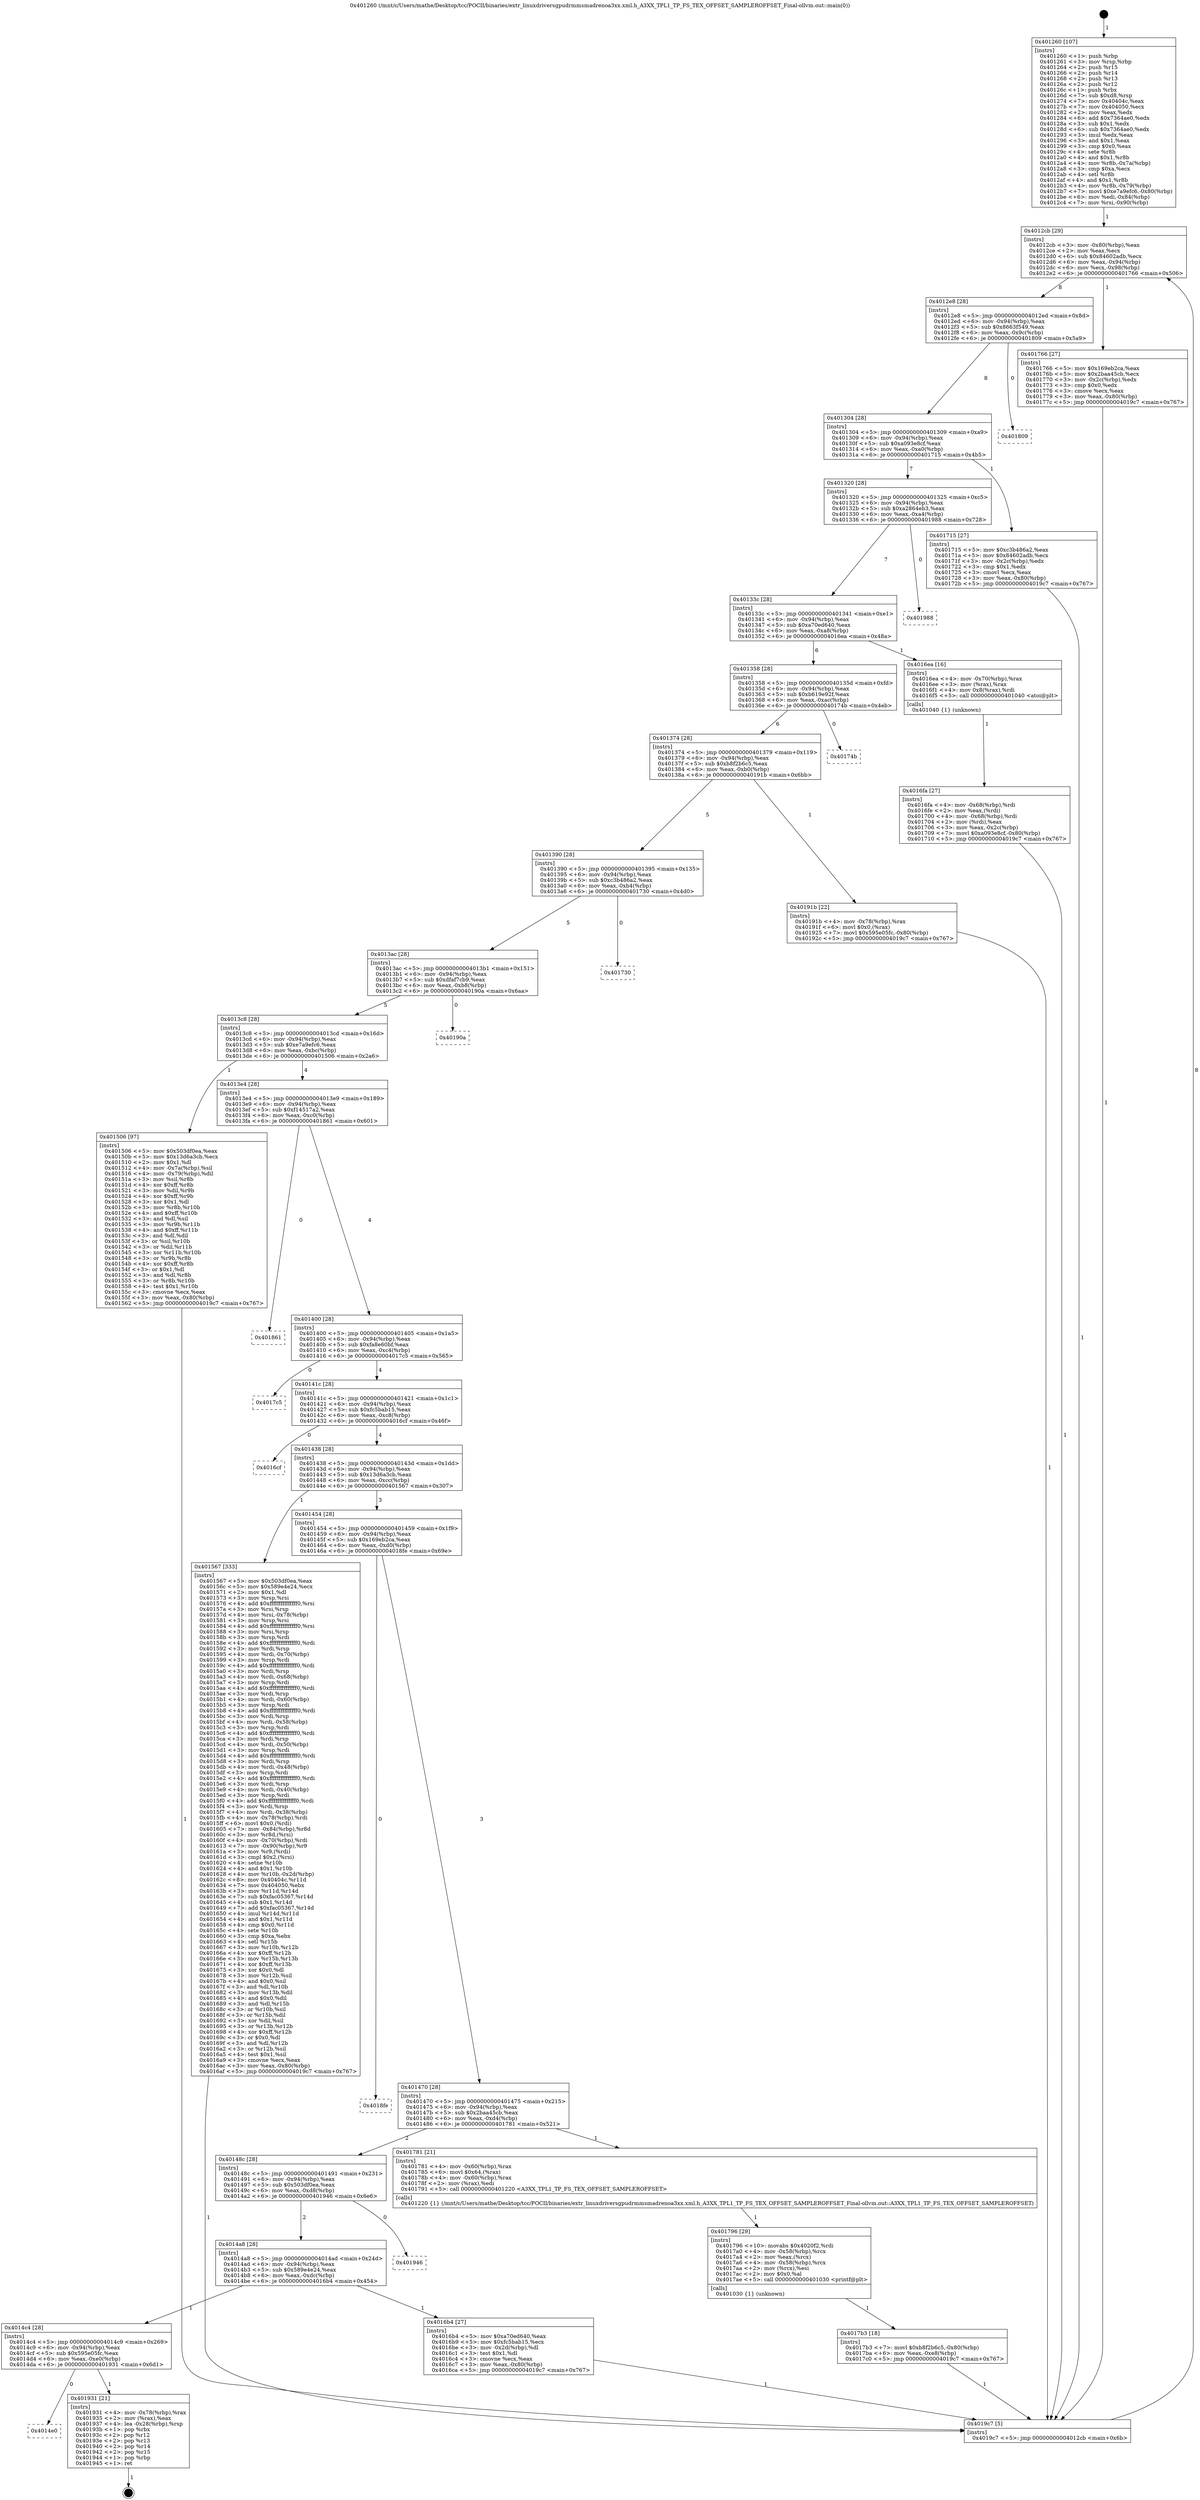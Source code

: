 digraph "0x401260" {
  label = "0x401260 (/mnt/c/Users/mathe/Desktop/tcc/POCII/binaries/extr_linuxdriversgpudrmmsmadrenoa3xx.xml.h_A3XX_TPL1_TP_FS_TEX_OFFSET_SAMPLEROFFSET_Final-ollvm.out::main(0))"
  labelloc = "t"
  node[shape=record]

  Entry [label="",width=0.3,height=0.3,shape=circle,fillcolor=black,style=filled]
  "0x4012cb" [label="{
     0x4012cb [29]\l
     | [instrs]\l
     &nbsp;&nbsp;0x4012cb \<+3\>: mov -0x80(%rbp),%eax\l
     &nbsp;&nbsp;0x4012ce \<+2\>: mov %eax,%ecx\l
     &nbsp;&nbsp;0x4012d0 \<+6\>: sub $0x84602adb,%ecx\l
     &nbsp;&nbsp;0x4012d6 \<+6\>: mov %eax,-0x94(%rbp)\l
     &nbsp;&nbsp;0x4012dc \<+6\>: mov %ecx,-0x98(%rbp)\l
     &nbsp;&nbsp;0x4012e2 \<+6\>: je 0000000000401766 \<main+0x506\>\l
  }"]
  "0x401766" [label="{
     0x401766 [27]\l
     | [instrs]\l
     &nbsp;&nbsp;0x401766 \<+5\>: mov $0x169eb2ca,%eax\l
     &nbsp;&nbsp;0x40176b \<+5\>: mov $0x2baa45cb,%ecx\l
     &nbsp;&nbsp;0x401770 \<+3\>: mov -0x2c(%rbp),%edx\l
     &nbsp;&nbsp;0x401773 \<+3\>: cmp $0x0,%edx\l
     &nbsp;&nbsp;0x401776 \<+3\>: cmove %ecx,%eax\l
     &nbsp;&nbsp;0x401779 \<+3\>: mov %eax,-0x80(%rbp)\l
     &nbsp;&nbsp;0x40177c \<+5\>: jmp 00000000004019c7 \<main+0x767\>\l
  }"]
  "0x4012e8" [label="{
     0x4012e8 [28]\l
     | [instrs]\l
     &nbsp;&nbsp;0x4012e8 \<+5\>: jmp 00000000004012ed \<main+0x8d\>\l
     &nbsp;&nbsp;0x4012ed \<+6\>: mov -0x94(%rbp),%eax\l
     &nbsp;&nbsp;0x4012f3 \<+5\>: sub $0x8663f549,%eax\l
     &nbsp;&nbsp;0x4012f8 \<+6\>: mov %eax,-0x9c(%rbp)\l
     &nbsp;&nbsp;0x4012fe \<+6\>: je 0000000000401809 \<main+0x5a9\>\l
  }"]
  Exit [label="",width=0.3,height=0.3,shape=circle,fillcolor=black,style=filled,peripheries=2]
  "0x401809" [label="{
     0x401809\l
  }", style=dashed]
  "0x401304" [label="{
     0x401304 [28]\l
     | [instrs]\l
     &nbsp;&nbsp;0x401304 \<+5\>: jmp 0000000000401309 \<main+0xa9\>\l
     &nbsp;&nbsp;0x401309 \<+6\>: mov -0x94(%rbp),%eax\l
     &nbsp;&nbsp;0x40130f \<+5\>: sub $0xa093e8cf,%eax\l
     &nbsp;&nbsp;0x401314 \<+6\>: mov %eax,-0xa0(%rbp)\l
     &nbsp;&nbsp;0x40131a \<+6\>: je 0000000000401715 \<main+0x4b5\>\l
  }"]
  "0x4014e0" [label="{
     0x4014e0\l
  }", style=dashed]
  "0x401715" [label="{
     0x401715 [27]\l
     | [instrs]\l
     &nbsp;&nbsp;0x401715 \<+5\>: mov $0xc3b486a2,%eax\l
     &nbsp;&nbsp;0x40171a \<+5\>: mov $0x84602adb,%ecx\l
     &nbsp;&nbsp;0x40171f \<+3\>: mov -0x2c(%rbp),%edx\l
     &nbsp;&nbsp;0x401722 \<+3\>: cmp $0x1,%edx\l
     &nbsp;&nbsp;0x401725 \<+3\>: cmovl %ecx,%eax\l
     &nbsp;&nbsp;0x401728 \<+3\>: mov %eax,-0x80(%rbp)\l
     &nbsp;&nbsp;0x40172b \<+5\>: jmp 00000000004019c7 \<main+0x767\>\l
  }"]
  "0x401320" [label="{
     0x401320 [28]\l
     | [instrs]\l
     &nbsp;&nbsp;0x401320 \<+5\>: jmp 0000000000401325 \<main+0xc5\>\l
     &nbsp;&nbsp;0x401325 \<+6\>: mov -0x94(%rbp),%eax\l
     &nbsp;&nbsp;0x40132b \<+5\>: sub $0xa2864eb3,%eax\l
     &nbsp;&nbsp;0x401330 \<+6\>: mov %eax,-0xa4(%rbp)\l
     &nbsp;&nbsp;0x401336 \<+6\>: je 0000000000401988 \<main+0x728\>\l
  }"]
  "0x401931" [label="{
     0x401931 [21]\l
     | [instrs]\l
     &nbsp;&nbsp;0x401931 \<+4\>: mov -0x78(%rbp),%rax\l
     &nbsp;&nbsp;0x401935 \<+2\>: mov (%rax),%eax\l
     &nbsp;&nbsp;0x401937 \<+4\>: lea -0x28(%rbp),%rsp\l
     &nbsp;&nbsp;0x40193b \<+1\>: pop %rbx\l
     &nbsp;&nbsp;0x40193c \<+2\>: pop %r12\l
     &nbsp;&nbsp;0x40193e \<+2\>: pop %r13\l
     &nbsp;&nbsp;0x401940 \<+2\>: pop %r14\l
     &nbsp;&nbsp;0x401942 \<+2\>: pop %r15\l
     &nbsp;&nbsp;0x401944 \<+1\>: pop %rbp\l
     &nbsp;&nbsp;0x401945 \<+1\>: ret\l
  }"]
  "0x401988" [label="{
     0x401988\l
  }", style=dashed]
  "0x40133c" [label="{
     0x40133c [28]\l
     | [instrs]\l
     &nbsp;&nbsp;0x40133c \<+5\>: jmp 0000000000401341 \<main+0xe1\>\l
     &nbsp;&nbsp;0x401341 \<+6\>: mov -0x94(%rbp),%eax\l
     &nbsp;&nbsp;0x401347 \<+5\>: sub $0xa70ed640,%eax\l
     &nbsp;&nbsp;0x40134c \<+6\>: mov %eax,-0xa8(%rbp)\l
     &nbsp;&nbsp;0x401352 \<+6\>: je 00000000004016ea \<main+0x48a\>\l
  }"]
  "0x4017b3" [label="{
     0x4017b3 [18]\l
     | [instrs]\l
     &nbsp;&nbsp;0x4017b3 \<+7\>: movl $0xb8f2b6c5,-0x80(%rbp)\l
     &nbsp;&nbsp;0x4017ba \<+6\>: mov %eax,-0xe8(%rbp)\l
     &nbsp;&nbsp;0x4017c0 \<+5\>: jmp 00000000004019c7 \<main+0x767\>\l
  }"]
  "0x4016ea" [label="{
     0x4016ea [16]\l
     | [instrs]\l
     &nbsp;&nbsp;0x4016ea \<+4\>: mov -0x70(%rbp),%rax\l
     &nbsp;&nbsp;0x4016ee \<+3\>: mov (%rax),%rax\l
     &nbsp;&nbsp;0x4016f1 \<+4\>: mov 0x8(%rax),%rdi\l
     &nbsp;&nbsp;0x4016f5 \<+5\>: call 0000000000401040 \<atoi@plt\>\l
     | [calls]\l
     &nbsp;&nbsp;0x401040 \{1\} (unknown)\l
  }"]
  "0x401358" [label="{
     0x401358 [28]\l
     | [instrs]\l
     &nbsp;&nbsp;0x401358 \<+5\>: jmp 000000000040135d \<main+0xfd\>\l
     &nbsp;&nbsp;0x40135d \<+6\>: mov -0x94(%rbp),%eax\l
     &nbsp;&nbsp;0x401363 \<+5\>: sub $0xb619e92f,%eax\l
     &nbsp;&nbsp;0x401368 \<+6\>: mov %eax,-0xac(%rbp)\l
     &nbsp;&nbsp;0x40136e \<+6\>: je 000000000040174b \<main+0x4eb\>\l
  }"]
  "0x401796" [label="{
     0x401796 [29]\l
     | [instrs]\l
     &nbsp;&nbsp;0x401796 \<+10\>: movabs $0x4020f2,%rdi\l
     &nbsp;&nbsp;0x4017a0 \<+4\>: mov -0x58(%rbp),%rcx\l
     &nbsp;&nbsp;0x4017a4 \<+2\>: mov %eax,(%rcx)\l
     &nbsp;&nbsp;0x4017a6 \<+4\>: mov -0x58(%rbp),%rcx\l
     &nbsp;&nbsp;0x4017aa \<+2\>: mov (%rcx),%esi\l
     &nbsp;&nbsp;0x4017ac \<+2\>: mov $0x0,%al\l
     &nbsp;&nbsp;0x4017ae \<+5\>: call 0000000000401030 \<printf@plt\>\l
     | [calls]\l
     &nbsp;&nbsp;0x401030 \{1\} (unknown)\l
  }"]
  "0x40174b" [label="{
     0x40174b\l
  }", style=dashed]
  "0x401374" [label="{
     0x401374 [28]\l
     | [instrs]\l
     &nbsp;&nbsp;0x401374 \<+5\>: jmp 0000000000401379 \<main+0x119\>\l
     &nbsp;&nbsp;0x401379 \<+6\>: mov -0x94(%rbp),%eax\l
     &nbsp;&nbsp;0x40137f \<+5\>: sub $0xb8f2b6c5,%eax\l
     &nbsp;&nbsp;0x401384 \<+6\>: mov %eax,-0xb0(%rbp)\l
     &nbsp;&nbsp;0x40138a \<+6\>: je 000000000040191b \<main+0x6bb\>\l
  }"]
  "0x4016fa" [label="{
     0x4016fa [27]\l
     | [instrs]\l
     &nbsp;&nbsp;0x4016fa \<+4\>: mov -0x68(%rbp),%rdi\l
     &nbsp;&nbsp;0x4016fe \<+2\>: mov %eax,(%rdi)\l
     &nbsp;&nbsp;0x401700 \<+4\>: mov -0x68(%rbp),%rdi\l
     &nbsp;&nbsp;0x401704 \<+2\>: mov (%rdi),%eax\l
     &nbsp;&nbsp;0x401706 \<+3\>: mov %eax,-0x2c(%rbp)\l
     &nbsp;&nbsp;0x401709 \<+7\>: movl $0xa093e8cf,-0x80(%rbp)\l
     &nbsp;&nbsp;0x401710 \<+5\>: jmp 00000000004019c7 \<main+0x767\>\l
  }"]
  "0x40191b" [label="{
     0x40191b [22]\l
     | [instrs]\l
     &nbsp;&nbsp;0x40191b \<+4\>: mov -0x78(%rbp),%rax\l
     &nbsp;&nbsp;0x40191f \<+6\>: movl $0x0,(%rax)\l
     &nbsp;&nbsp;0x401925 \<+7\>: movl $0x595e05fc,-0x80(%rbp)\l
     &nbsp;&nbsp;0x40192c \<+5\>: jmp 00000000004019c7 \<main+0x767\>\l
  }"]
  "0x401390" [label="{
     0x401390 [28]\l
     | [instrs]\l
     &nbsp;&nbsp;0x401390 \<+5\>: jmp 0000000000401395 \<main+0x135\>\l
     &nbsp;&nbsp;0x401395 \<+6\>: mov -0x94(%rbp),%eax\l
     &nbsp;&nbsp;0x40139b \<+5\>: sub $0xc3b486a2,%eax\l
     &nbsp;&nbsp;0x4013a0 \<+6\>: mov %eax,-0xb4(%rbp)\l
     &nbsp;&nbsp;0x4013a6 \<+6\>: je 0000000000401730 \<main+0x4d0\>\l
  }"]
  "0x4014c4" [label="{
     0x4014c4 [28]\l
     | [instrs]\l
     &nbsp;&nbsp;0x4014c4 \<+5\>: jmp 00000000004014c9 \<main+0x269\>\l
     &nbsp;&nbsp;0x4014c9 \<+6\>: mov -0x94(%rbp),%eax\l
     &nbsp;&nbsp;0x4014cf \<+5\>: sub $0x595e05fc,%eax\l
     &nbsp;&nbsp;0x4014d4 \<+6\>: mov %eax,-0xe0(%rbp)\l
     &nbsp;&nbsp;0x4014da \<+6\>: je 0000000000401931 \<main+0x6d1\>\l
  }"]
  "0x401730" [label="{
     0x401730\l
  }", style=dashed]
  "0x4013ac" [label="{
     0x4013ac [28]\l
     | [instrs]\l
     &nbsp;&nbsp;0x4013ac \<+5\>: jmp 00000000004013b1 \<main+0x151\>\l
     &nbsp;&nbsp;0x4013b1 \<+6\>: mov -0x94(%rbp),%eax\l
     &nbsp;&nbsp;0x4013b7 \<+5\>: sub $0xdfaf7cb9,%eax\l
     &nbsp;&nbsp;0x4013bc \<+6\>: mov %eax,-0xb8(%rbp)\l
     &nbsp;&nbsp;0x4013c2 \<+6\>: je 000000000040190a \<main+0x6aa\>\l
  }"]
  "0x4016b4" [label="{
     0x4016b4 [27]\l
     | [instrs]\l
     &nbsp;&nbsp;0x4016b4 \<+5\>: mov $0xa70ed640,%eax\l
     &nbsp;&nbsp;0x4016b9 \<+5\>: mov $0xfc5bab15,%ecx\l
     &nbsp;&nbsp;0x4016be \<+3\>: mov -0x2d(%rbp),%dl\l
     &nbsp;&nbsp;0x4016c1 \<+3\>: test $0x1,%dl\l
     &nbsp;&nbsp;0x4016c4 \<+3\>: cmovne %ecx,%eax\l
     &nbsp;&nbsp;0x4016c7 \<+3\>: mov %eax,-0x80(%rbp)\l
     &nbsp;&nbsp;0x4016ca \<+5\>: jmp 00000000004019c7 \<main+0x767\>\l
  }"]
  "0x40190a" [label="{
     0x40190a\l
  }", style=dashed]
  "0x4013c8" [label="{
     0x4013c8 [28]\l
     | [instrs]\l
     &nbsp;&nbsp;0x4013c8 \<+5\>: jmp 00000000004013cd \<main+0x16d\>\l
     &nbsp;&nbsp;0x4013cd \<+6\>: mov -0x94(%rbp),%eax\l
     &nbsp;&nbsp;0x4013d3 \<+5\>: sub $0xe7a9efc6,%eax\l
     &nbsp;&nbsp;0x4013d8 \<+6\>: mov %eax,-0xbc(%rbp)\l
     &nbsp;&nbsp;0x4013de \<+6\>: je 0000000000401506 \<main+0x2a6\>\l
  }"]
  "0x4014a8" [label="{
     0x4014a8 [28]\l
     | [instrs]\l
     &nbsp;&nbsp;0x4014a8 \<+5\>: jmp 00000000004014ad \<main+0x24d\>\l
     &nbsp;&nbsp;0x4014ad \<+6\>: mov -0x94(%rbp),%eax\l
     &nbsp;&nbsp;0x4014b3 \<+5\>: sub $0x589e4e24,%eax\l
     &nbsp;&nbsp;0x4014b8 \<+6\>: mov %eax,-0xdc(%rbp)\l
     &nbsp;&nbsp;0x4014be \<+6\>: je 00000000004016b4 \<main+0x454\>\l
  }"]
  "0x401506" [label="{
     0x401506 [97]\l
     | [instrs]\l
     &nbsp;&nbsp;0x401506 \<+5\>: mov $0x503df0ea,%eax\l
     &nbsp;&nbsp;0x40150b \<+5\>: mov $0x13d6a3cb,%ecx\l
     &nbsp;&nbsp;0x401510 \<+2\>: mov $0x1,%dl\l
     &nbsp;&nbsp;0x401512 \<+4\>: mov -0x7a(%rbp),%sil\l
     &nbsp;&nbsp;0x401516 \<+4\>: mov -0x79(%rbp),%dil\l
     &nbsp;&nbsp;0x40151a \<+3\>: mov %sil,%r8b\l
     &nbsp;&nbsp;0x40151d \<+4\>: xor $0xff,%r8b\l
     &nbsp;&nbsp;0x401521 \<+3\>: mov %dil,%r9b\l
     &nbsp;&nbsp;0x401524 \<+4\>: xor $0xff,%r9b\l
     &nbsp;&nbsp;0x401528 \<+3\>: xor $0x1,%dl\l
     &nbsp;&nbsp;0x40152b \<+3\>: mov %r8b,%r10b\l
     &nbsp;&nbsp;0x40152e \<+4\>: and $0xff,%r10b\l
     &nbsp;&nbsp;0x401532 \<+3\>: and %dl,%sil\l
     &nbsp;&nbsp;0x401535 \<+3\>: mov %r9b,%r11b\l
     &nbsp;&nbsp;0x401538 \<+4\>: and $0xff,%r11b\l
     &nbsp;&nbsp;0x40153c \<+3\>: and %dl,%dil\l
     &nbsp;&nbsp;0x40153f \<+3\>: or %sil,%r10b\l
     &nbsp;&nbsp;0x401542 \<+3\>: or %dil,%r11b\l
     &nbsp;&nbsp;0x401545 \<+3\>: xor %r11b,%r10b\l
     &nbsp;&nbsp;0x401548 \<+3\>: or %r9b,%r8b\l
     &nbsp;&nbsp;0x40154b \<+4\>: xor $0xff,%r8b\l
     &nbsp;&nbsp;0x40154f \<+3\>: or $0x1,%dl\l
     &nbsp;&nbsp;0x401552 \<+3\>: and %dl,%r8b\l
     &nbsp;&nbsp;0x401555 \<+3\>: or %r8b,%r10b\l
     &nbsp;&nbsp;0x401558 \<+4\>: test $0x1,%r10b\l
     &nbsp;&nbsp;0x40155c \<+3\>: cmovne %ecx,%eax\l
     &nbsp;&nbsp;0x40155f \<+3\>: mov %eax,-0x80(%rbp)\l
     &nbsp;&nbsp;0x401562 \<+5\>: jmp 00000000004019c7 \<main+0x767\>\l
  }"]
  "0x4013e4" [label="{
     0x4013e4 [28]\l
     | [instrs]\l
     &nbsp;&nbsp;0x4013e4 \<+5\>: jmp 00000000004013e9 \<main+0x189\>\l
     &nbsp;&nbsp;0x4013e9 \<+6\>: mov -0x94(%rbp),%eax\l
     &nbsp;&nbsp;0x4013ef \<+5\>: sub $0xf14517a2,%eax\l
     &nbsp;&nbsp;0x4013f4 \<+6\>: mov %eax,-0xc0(%rbp)\l
     &nbsp;&nbsp;0x4013fa \<+6\>: je 0000000000401861 \<main+0x601\>\l
  }"]
  "0x4019c7" [label="{
     0x4019c7 [5]\l
     | [instrs]\l
     &nbsp;&nbsp;0x4019c7 \<+5\>: jmp 00000000004012cb \<main+0x6b\>\l
  }"]
  "0x401260" [label="{
     0x401260 [107]\l
     | [instrs]\l
     &nbsp;&nbsp;0x401260 \<+1\>: push %rbp\l
     &nbsp;&nbsp;0x401261 \<+3\>: mov %rsp,%rbp\l
     &nbsp;&nbsp;0x401264 \<+2\>: push %r15\l
     &nbsp;&nbsp;0x401266 \<+2\>: push %r14\l
     &nbsp;&nbsp;0x401268 \<+2\>: push %r13\l
     &nbsp;&nbsp;0x40126a \<+2\>: push %r12\l
     &nbsp;&nbsp;0x40126c \<+1\>: push %rbx\l
     &nbsp;&nbsp;0x40126d \<+7\>: sub $0xd8,%rsp\l
     &nbsp;&nbsp;0x401274 \<+7\>: mov 0x40404c,%eax\l
     &nbsp;&nbsp;0x40127b \<+7\>: mov 0x404050,%ecx\l
     &nbsp;&nbsp;0x401282 \<+2\>: mov %eax,%edx\l
     &nbsp;&nbsp;0x401284 \<+6\>: add $0x7364ae0,%edx\l
     &nbsp;&nbsp;0x40128a \<+3\>: sub $0x1,%edx\l
     &nbsp;&nbsp;0x40128d \<+6\>: sub $0x7364ae0,%edx\l
     &nbsp;&nbsp;0x401293 \<+3\>: imul %edx,%eax\l
     &nbsp;&nbsp;0x401296 \<+3\>: and $0x1,%eax\l
     &nbsp;&nbsp;0x401299 \<+3\>: cmp $0x0,%eax\l
     &nbsp;&nbsp;0x40129c \<+4\>: sete %r8b\l
     &nbsp;&nbsp;0x4012a0 \<+4\>: and $0x1,%r8b\l
     &nbsp;&nbsp;0x4012a4 \<+4\>: mov %r8b,-0x7a(%rbp)\l
     &nbsp;&nbsp;0x4012a8 \<+3\>: cmp $0xa,%ecx\l
     &nbsp;&nbsp;0x4012ab \<+4\>: setl %r8b\l
     &nbsp;&nbsp;0x4012af \<+4\>: and $0x1,%r8b\l
     &nbsp;&nbsp;0x4012b3 \<+4\>: mov %r8b,-0x79(%rbp)\l
     &nbsp;&nbsp;0x4012b7 \<+7\>: movl $0xe7a9efc6,-0x80(%rbp)\l
     &nbsp;&nbsp;0x4012be \<+6\>: mov %edi,-0x84(%rbp)\l
     &nbsp;&nbsp;0x4012c4 \<+7\>: mov %rsi,-0x90(%rbp)\l
  }"]
  "0x401946" [label="{
     0x401946\l
  }", style=dashed]
  "0x401861" [label="{
     0x401861\l
  }", style=dashed]
  "0x401400" [label="{
     0x401400 [28]\l
     | [instrs]\l
     &nbsp;&nbsp;0x401400 \<+5\>: jmp 0000000000401405 \<main+0x1a5\>\l
     &nbsp;&nbsp;0x401405 \<+6\>: mov -0x94(%rbp),%eax\l
     &nbsp;&nbsp;0x40140b \<+5\>: sub $0xfa8e60bf,%eax\l
     &nbsp;&nbsp;0x401410 \<+6\>: mov %eax,-0xc4(%rbp)\l
     &nbsp;&nbsp;0x401416 \<+6\>: je 00000000004017c5 \<main+0x565\>\l
  }"]
  "0x40148c" [label="{
     0x40148c [28]\l
     | [instrs]\l
     &nbsp;&nbsp;0x40148c \<+5\>: jmp 0000000000401491 \<main+0x231\>\l
     &nbsp;&nbsp;0x401491 \<+6\>: mov -0x94(%rbp),%eax\l
     &nbsp;&nbsp;0x401497 \<+5\>: sub $0x503df0ea,%eax\l
     &nbsp;&nbsp;0x40149c \<+6\>: mov %eax,-0xd8(%rbp)\l
     &nbsp;&nbsp;0x4014a2 \<+6\>: je 0000000000401946 \<main+0x6e6\>\l
  }"]
  "0x4017c5" [label="{
     0x4017c5\l
  }", style=dashed]
  "0x40141c" [label="{
     0x40141c [28]\l
     | [instrs]\l
     &nbsp;&nbsp;0x40141c \<+5\>: jmp 0000000000401421 \<main+0x1c1\>\l
     &nbsp;&nbsp;0x401421 \<+6\>: mov -0x94(%rbp),%eax\l
     &nbsp;&nbsp;0x401427 \<+5\>: sub $0xfc5bab15,%eax\l
     &nbsp;&nbsp;0x40142c \<+6\>: mov %eax,-0xc8(%rbp)\l
     &nbsp;&nbsp;0x401432 \<+6\>: je 00000000004016cf \<main+0x46f\>\l
  }"]
  "0x401781" [label="{
     0x401781 [21]\l
     | [instrs]\l
     &nbsp;&nbsp;0x401781 \<+4\>: mov -0x60(%rbp),%rax\l
     &nbsp;&nbsp;0x401785 \<+6\>: movl $0x64,(%rax)\l
     &nbsp;&nbsp;0x40178b \<+4\>: mov -0x60(%rbp),%rax\l
     &nbsp;&nbsp;0x40178f \<+2\>: mov (%rax),%edi\l
     &nbsp;&nbsp;0x401791 \<+5\>: call 0000000000401220 \<A3XX_TPL1_TP_FS_TEX_OFFSET_SAMPLEROFFSET\>\l
     | [calls]\l
     &nbsp;&nbsp;0x401220 \{1\} (/mnt/c/Users/mathe/Desktop/tcc/POCII/binaries/extr_linuxdriversgpudrmmsmadrenoa3xx.xml.h_A3XX_TPL1_TP_FS_TEX_OFFSET_SAMPLEROFFSET_Final-ollvm.out::A3XX_TPL1_TP_FS_TEX_OFFSET_SAMPLEROFFSET)\l
  }"]
  "0x4016cf" [label="{
     0x4016cf\l
  }", style=dashed]
  "0x401438" [label="{
     0x401438 [28]\l
     | [instrs]\l
     &nbsp;&nbsp;0x401438 \<+5\>: jmp 000000000040143d \<main+0x1dd\>\l
     &nbsp;&nbsp;0x40143d \<+6\>: mov -0x94(%rbp),%eax\l
     &nbsp;&nbsp;0x401443 \<+5\>: sub $0x13d6a3cb,%eax\l
     &nbsp;&nbsp;0x401448 \<+6\>: mov %eax,-0xcc(%rbp)\l
     &nbsp;&nbsp;0x40144e \<+6\>: je 0000000000401567 \<main+0x307\>\l
  }"]
  "0x401470" [label="{
     0x401470 [28]\l
     | [instrs]\l
     &nbsp;&nbsp;0x401470 \<+5\>: jmp 0000000000401475 \<main+0x215\>\l
     &nbsp;&nbsp;0x401475 \<+6\>: mov -0x94(%rbp),%eax\l
     &nbsp;&nbsp;0x40147b \<+5\>: sub $0x2baa45cb,%eax\l
     &nbsp;&nbsp;0x401480 \<+6\>: mov %eax,-0xd4(%rbp)\l
     &nbsp;&nbsp;0x401486 \<+6\>: je 0000000000401781 \<main+0x521\>\l
  }"]
  "0x401567" [label="{
     0x401567 [333]\l
     | [instrs]\l
     &nbsp;&nbsp;0x401567 \<+5\>: mov $0x503df0ea,%eax\l
     &nbsp;&nbsp;0x40156c \<+5\>: mov $0x589e4e24,%ecx\l
     &nbsp;&nbsp;0x401571 \<+2\>: mov $0x1,%dl\l
     &nbsp;&nbsp;0x401573 \<+3\>: mov %rsp,%rsi\l
     &nbsp;&nbsp;0x401576 \<+4\>: add $0xfffffffffffffff0,%rsi\l
     &nbsp;&nbsp;0x40157a \<+3\>: mov %rsi,%rsp\l
     &nbsp;&nbsp;0x40157d \<+4\>: mov %rsi,-0x78(%rbp)\l
     &nbsp;&nbsp;0x401581 \<+3\>: mov %rsp,%rsi\l
     &nbsp;&nbsp;0x401584 \<+4\>: add $0xfffffffffffffff0,%rsi\l
     &nbsp;&nbsp;0x401588 \<+3\>: mov %rsi,%rsp\l
     &nbsp;&nbsp;0x40158b \<+3\>: mov %rsp,%rdi\l
     &nbsp;&nbsp;0x40158e \<+4\>: add $0xfffffffffffffff0,%rdi\l
     &nbsp;&nbsp;0x401592 \<+3\>: mov %rdi,%rsp\l
     &nbsp;&nbsp;0x401595 \<+4\>: mov %rdi,-0x70(%rbp)\l
     &nbsp;&nbsp;0x401599 \<+3\>: mov %rsp,%rdi\l
     &nbsp;&nbsp;0x40159c \<+4\>: add $0xfffffffffffffff0,%rdi\l
     &nbsp;&nbsp;0x4015a0 \<+3\>: mov %rdi,%rsp\l
     &nbsp;&nbsp;0x4015a3 \<+4\>: mov %rdi,-0x68(%rbp)\l
     &nbsp;&nbsp;0x4015a7 \<+3\>: mov %rsp,%rdi\l
     &nbsp;&nbsp;0x4015aa \<+4\>: add $0xfffffffffffffff0,%rdi\l
     &nbsp;&nbsp;0x4015ae \<+3\>: mov %rdi,%rsp\l
     &nbsp;&nbsp;0x4015b1 \<+4\>: mov %rdi,-0x60(%rbp)\l
     &nbsp;&nbsp;0x4015b5 \<+3\>: mov %rsp,%rdi\l
     &nbsp;&nbsp;0x4015b8 \<+4\>: add $0xfffffffffffffff0,%rdi\l
     &nbsp;&nbsp;0x4015bc \<+3\>: mov %rdi,%rsp\l
     &nbsp;&nbsp;0x4015bf \<+4\>: mov %rdi,-0x58(%rbp)\l
     &nbsp;&nbsp;0x4015c3 \<+3\>: mov %rsp,%rdi\l
     &nbsp;&nbsp;0x4015c6 \<+4\>: add $0xfffffffffffffff0,%rdi\l
     &nbsp;&nbsp;0x4015ca \<+3\>: mov %rdi,%rsp\l
     &nbsp;&nbsp;0x4015cd \<+4\>: mov %rdi,-0x50(%rbp)\l
     &nbsp;&nbsp;0x4015d1 \<+3\>: mov %rsp,%rdi\l
     &nbsp;&nbsp;0x4015d4 \<+4\>: add $0xfffffffffffffff0,%rdi\l
     &nbsp;&nbsp;0x4015d8 \<+3\>: mov %rdi,%rsp\l
     &nbsp;&nbsp;0x4015db \<+4\>: mov %rdi,-0x48(%rbp)\l
     &nbsp;&nbsp;0x4015df \<+3\>: mov %rsp,%rdi\l
     &nbsp;&nbsp;0x4015e2 \<+4\>: add $0xfffffffffffffff0,%rdi\l
     &nbsp;&nbsp;0x4015e6 \<+3\>: mov %rdi,%rsp\l
     &nbsp;&nbsp;0x4015e9 \<+4\>: mov %rdi,-0x40(%rbp)\l
     &nbsp;&nbsp;0x4015ed \<+3\>: mov %rsp,%rdi\l
     &nbsp;&nbsp;0x4015f0 \<+4\>: add $0xfffffffffffffff0,%rdi\l
     &nbsp;&nbsp;0x4015f4 \<+3\>: mov %rdi,%rsp\l
     &nbsp;&nbsp;0x4015f7 \<+4\>: mov %rdi,-0x38(%rbp)\l
     &nbsp;&nbsp;0x4015fb \<+4\>: mov -0x78(%rbp),%rdi\l
     &nbsp;&nbsp;0x4015ff \<+6\>: movl $0x0,(%rdi)\l
     &nbsp;&nbsp;0x401605 \<+7\>: mov -0x84(%rbp),%r8d\l
     &nbsp;&nbsp;0x40160c \<+3\>: mov %r8d,(%rsi)\l
     &nbsp;&nbsp;0x40160f \<+4\>: mov -0x70(%rbp),%rdi\l
     &nbsp;&nbsp;0x401613 \<+7\>: mov -0x90(%rbp),%r9\l
     &nbsp;&nbsp;0x40161a \<+3\>: mov %r9,(%rdi)\l
     &nbsp;&nbsp;0x40161d \<+3\>: cmpl $0x2,(%rsi)\l
     &nbsp;&nbsp;0x401620 \<+4\>: setne %r10b\l
     &nbsp;&nbsp;0x401624 \<+4\>: and $0x1,%r10b\l
     &nbsp;&nbsp;0x401628 \<+4\>: mov %r10b,-0x2d(%rbp)\l
     &nbsp;&nbsp;0x40162c \<+8\>: mov 0x40404c,%r11d\l
     &nbsp;&nbsp;0x401634 \<+7\>: mov 0x404050,%ebx\l
     &nbsp;&nbsp;0x40163b \<+3\>: mov %r11d,%r14d\l
     &nbsp;&nbsp;0x40163e \<+7\>: sub $0xfac05367,%r14d\l
     &nbsp;&nbsp;0x401645 \<+4\>: sub $0x1,%r14d\l
     &nbsp;&nbsp;0x401649 \<+7\>: add $0xfac05367,%r14d\l
     &nbsp;&nbsp;0x401650 \<+4\>: imul %r14d,%r11d\l
     &nbsp;&nbsp;0x401654 \<+4\>: and $0x1,%r11d\l
     &nbsp;&nbsp;0x401658 \<+4\>: cmp $0x0,%r11d\l
     &nbsp;&nbsp;0x40165c \<+4\>: sete %r10b\l
     &nbsp;&nbsp;0x401660 \<+3\>: cmp $0xa,%ebx\l
     &nbsp;&nbsp;0x401663 \<+4\>: setl %r15b\l
     &nbsp;&nbsp;0x401667 \<+3\>: mov %r10b,%r12b\l
     &nbsp;&nbsp;0x40166a \<+4\>: xor $0xff,%r12b\l
     &nbsp;&nbsp;0x40166e \<+3\>: mov %r15b,%r13b\l
     &nbsp;&nbsp;0x401671 \<+4\>: xor $0xff,%r13b\l
     &nbsp;&nbsp;0x401675 \<+3\>: xor $0x0,%dl\l
     &nbsp;&nbsp;0x401678 \<+3\>: mov %r12b,%sil\l
     &nbsp;&nbsp;0x40167b \<+4\>: and $0x0,%sil\l
     &nbsp;&nbsp;0x40167f \<+3\>: and %dl,%r10b\l
     &nbsp;&nbsp;0x401682 \<+3\>: mov %r13b,%dil\l
     &nbsp;&nbsp;0x401685 \<+4\>: and $0x0,%dil\l
     &nbsp;&nbsp;0x401689 \<+3\>: and %dl,%r15b\l
     &nbsp;&nbsp;0x40168c \<+3\>: or %r10b,%sil\l
     &nbsp;&nbsp;0x40168f \<+3\>: or %r15b,%dil\l
     &nbsp;&nbsp;0x401692 \<+3\>: xor %dil,%sil\l
     &nbsp;&nbsp;0x401695 \<+3\>: or %r13b,%r12b\l
     &nbsp;&nbsp;0x401698 \<+4\>: xor $0xff,%r12b\l
     &nbsp;&nbsp;0x40169c \<+3\>: or $0x0,%dl\l
     &nbsp;&nbsp;0x40169f \<+3\>: and %dl,%r12b\l
     &nbsp;&nbsp;0x4016a2 \<+3\>: or %r12b,%sil\l
     &nbsp;&nbsp;0x4016a5 \<+4\>: test $0x1,%sil\l
     &nbsp;&nbsp;0x4016a9 \<+3\>: cmovne %ecx,%eax\l
     &nbsp;&nbsp;0x4016ac \<+3\>: mov %eax,-0x80(%rbp)\l
     &nbsp;&nbsp;0x4016af \<+5\>: jmp 00000000004019c7 \<main+0x767\>\l
  }"]
  "0x401454" [label="{
     0x401454 [28]\l
     | [instrs]\l
     &nbsp;&nbsp;0x401454 \<+5\>: jmp 0000000000401459 \<main+0x1f9\>\l
     &nbsp;&nbsp;0x401459 \<+6\>: mov -0x94(%rbp),%eax\l
     &nbsp;&nbsp;0x40145f \<+5\>: sub $0x169eb2ca,%eax\l
     &nbsp;&nbsp;0x401464 \<+6\>: mov %eax,-0xd0(%rbp)\l
     &nbsp;&nbsp;0x40146a \<+6\>: je 00000000004018fe \<main+0x69e\>\l
  }"]
  "0x4018fe" [label="{
     0x4018fe\l
  }", style=dashed]
  Entry -> "0x401260" [label=" 1"]
  "0x4012cb" -> "0x401766" [label=" 1"]
  "0x4012cb" -> "0x4012e8" [label=" 8"]
  "0x401931" -> Exit [label=" 1"]
  "0x4012e8" -> "0x401809" [label=" 0"]
  "0x4012e8" -> "0x401304" [label=" 8"]
  "0x4014c4" -> "0x4014e0" [label=" 0"]
  "0x401304" -> "0x401715" [label=" 1"]
  "0x401304" -> "0x401320" [label=" 7"]
  "0x4014c4" -> "0x401931" [label=" 1"]
  "0x401320" -> "0x401988" [label=" 0"]
  "0x401320" -> "0x40133c" [label=" 7"]
  "0x40191b" -> "0x4019c7" [label=" 1"]
  "0x40133c" -> "0x4016ea" [label=" 1"]
  "0x40133c" -> "0x401358" [label=" 6"]
  "0x4017b3" -> "0x4019c7" [label=" 1"]
  "0x401358" -> "0x40174b" [label=" 0"]
  "0x401358" -> "0x401374" [label=" 6"]
  "0x401796" -> "0x4017b3" [label=" 1"]
  "0x401374" -> "0x40191b" [label=" 1"]
  "0x401374" -> "0x401390" [label=" 5"]
  "0x401781" -> "0x401796" [label=" 1"]
  "0x401390" -> "0x401730" [label=" 0"]
  "0x401390" -> "0x4013ac" [label=" 5"]
  "0x401766" -> "0x4019c7" [label=" 1"]
  "0x4013ac" -> "0x40190a" [label=" 0"]
  "0x4013ac" -> "0x4013c8" [label=" 5"]
  "0x401715" -> "0x4019c7" [label=" 1"]
  "0x4013c8" -> "0x401506" [label=" 1"]
  "0x4013c8" -> "0x4013e4" [label=" 4"]
  "0x401506" -> "0x4019c7" [label=" 1"]
  "0x401260" -> "0x4012cb" [label=" 1"]
  "0x4019c7" -> "0x4012cb" [label=" 8"]
  "0x4016ea" -> "0x4016fa" [label=" 1"]
  "0x4013e4" -> "0x401861" [label=" 0"]
  "0x4013e4" -> "0x401400" [label=" 4"]
  "0x4016b4" -> "0x4019c7" [label=" 1"]
  "0x401400" -> "0x4017c5" [label=" 0"]
  "0x401400" -> "0x40141c" [label=" 4"]
  "0x4014a8" -> "0x4016b4" [label=" 1"]
  "0x40141c" -> "0x4016cf" [label=" 0"]
  "0x40141c" -> "0x401438" [label=" 4"]
  "0x4016fa" -> "0x4019c7" [label=" 1"]
  "0x401438" -> "0x401567" [label=" 1"]
  "0x401438" -> "0x401454" [label=" 3"]
  "0x40148c" -> "0x401946" [label=" 0"]
  "0x401567" -> "0x4019c7" [label=" 1"]
  "0x4014a8" -> "0x4014c4" [label=" 1"]
  "0x401454" -> "0x4018fe" [label=" 0"]
  "0x401454" -> "0x401470" [label=" 3"]
  "0x40148c" -> "0x4014a8" [label=" 2"]
  "0x401470" -> "0x401781" [label=" 1"]
  "0x401470" -> "0x40148c" [label=" 2"]
}
